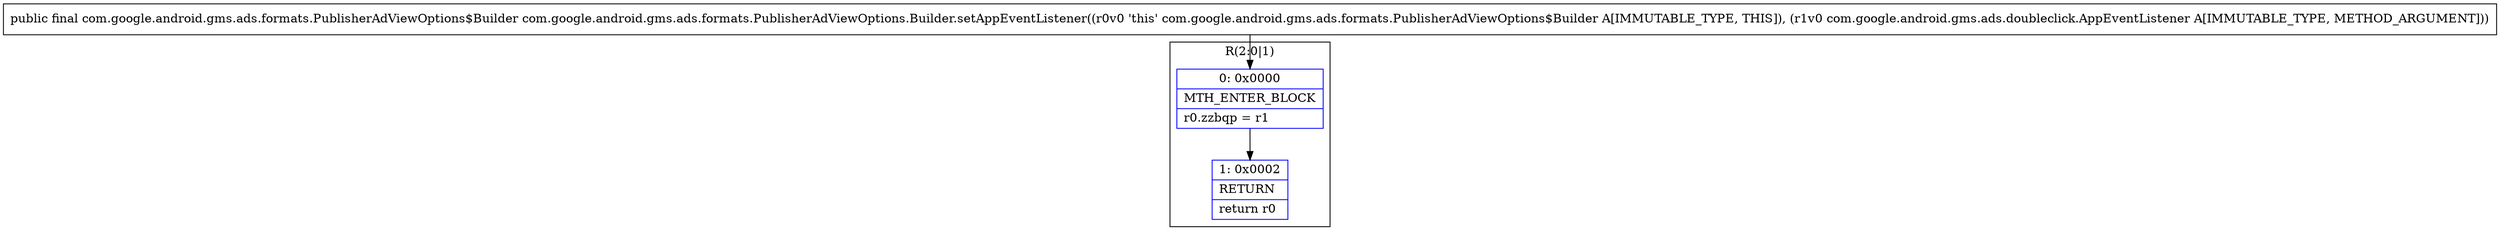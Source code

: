 digraph "CFG forcom.google.android.gms.ads.formats.PublisherAdViewOptions.Builder.setAppEventListener(Lcom\/google\/android\/gms\/ads\/doubleclick\/AppEventListener;)Lcom\/google\/android\/gms\/ads\/formats\/PublisherAdViewOptions$Builder;" {
subgraph cluster_Region_1159596698 {
label = "R(2:0|1)";
node [shape=record,color=blue];
Node_0 [shape=record,label="{0\:\ 0x0000|MTH_ENTER_BLOCK\l|r0.zzbqp = r1\l}"];
Node_1 [shape=record,label="{1\:\ 0x0002|RETURN\l|return r0\l}"];
}
MethodNode[shape=record,label="{public final com.google.android.gms.ads.formats.PublisherAdViewOptions$Builder com.google.android.gms.ads.formats.PublisherAdViewOptions.Builder.setAppEventListener((r0v0 'this' com.google.android.gms.ads.formats.PublisherAdViewOptions$Builder A[IMMUTABLE_TYPE, THIS]), (r1v0 com.google.android.gms.ads.doubleclick.AppEventListener A[IMMUTABLE_TYPE, METHOD_ARGUMENT])) }"];
MethodNode -> Node_0;
Node_0 -> Node_1;
}

